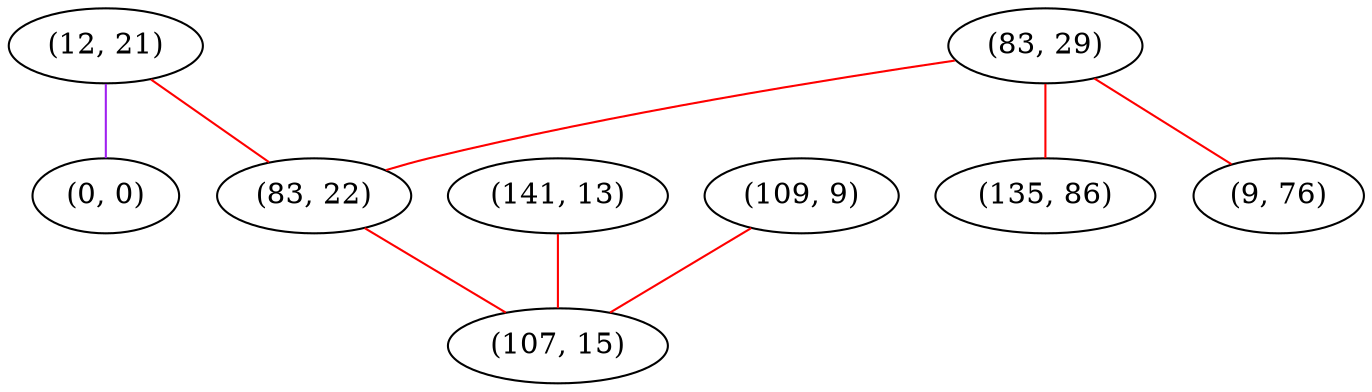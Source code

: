 graph "" {
"(12, 21)";
"(0, 0)";
"(141, 13)";
"(83, 29)";
"(83, 22)";
"(109, 9)";
"(107, 15)";
"(135, 86)";
"(9, 76)";
"(12, 21)" -- "(0, 0)"  [color=purple, key=0, weight=4];
"(12, 21)" -- "(83, 22)"  [color=red, key=0, weight=1];
"(141, 13)" -- "(107, 15)"  [color=red, key=0, weight=1];
"(83, 29)" -- "(135, 86)"  [color=red, key=0, weight=1];
"(83, 29)" -- "(83, 22)"  [color=red, key=0, weight=1];
"(83, 29)" -- "(9, 76)"  [color=red, key=0, weight=1];
"(83, 22)" -- "(107, 15)"  [color=red, key=0, weight=1];
"(109, 9)" -- "(107, 15)"  [color=red, key=0, weight=1];
}
